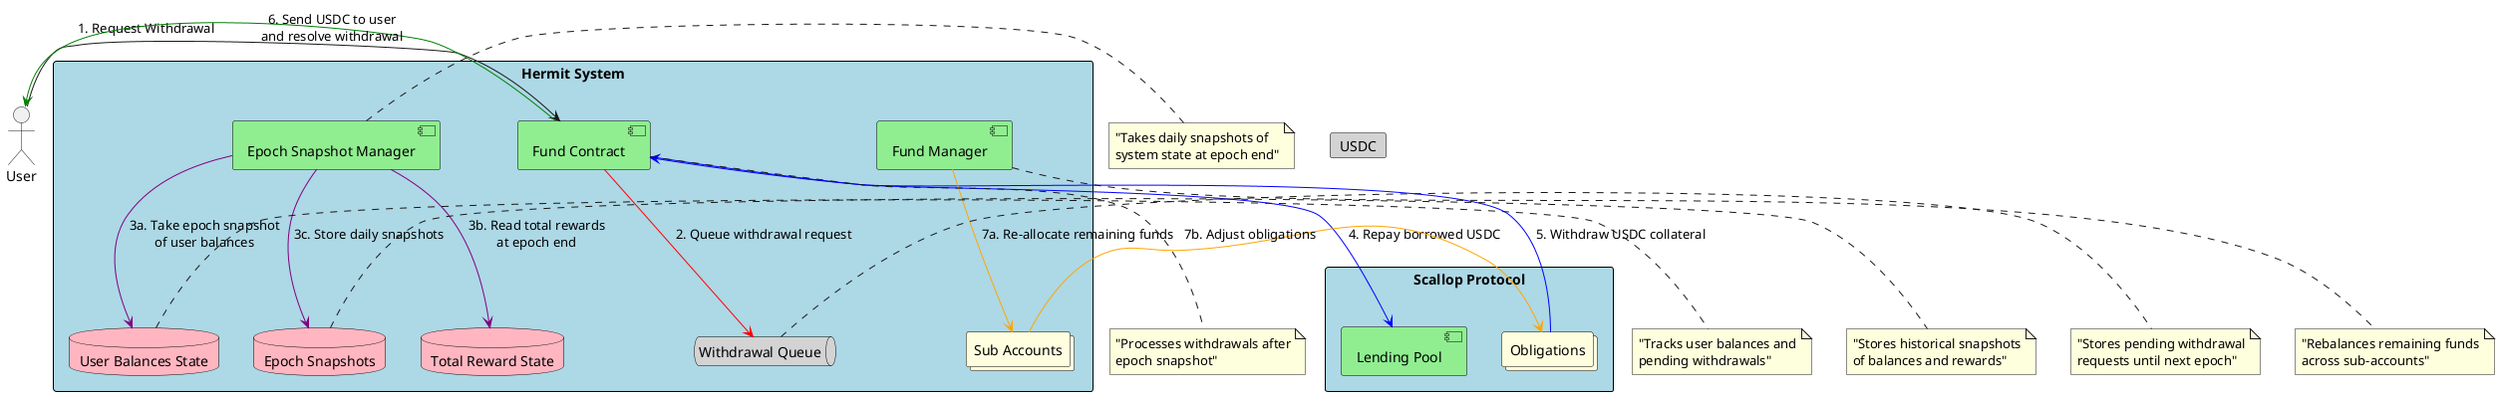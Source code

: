 @startuml Hermit Withdrawal Flow

' Define actors and components
actor "User" as user
rectangle "Hermit System" {
    component "Fund Contract" as fund
    component "Fund Manager" as fundManager
    collections "Sub Accounts" as subAccounts
    component "Epoch Snapshot Manager" as snapshotManager
    queue "Withdrawal Queue" as withdrawalQueue
    database "User Balances State" as userBalances
    database "Epoch Snapshots" as epochSnapshots
    database "Total Reward State" as totalReward
}

rectangle "Scallop Protocol" {
    collections "Obligations" as obligations
    component "Lending Pool" as lendingPool
}

' Define tokens
card "USDC" as usdc

' Define withdrawal flow
user -right-> fund : "1. Request Withdrawal"
fund -[#red]-> withdrawalQueue : "2. Queue withdrawal request"

' Epoch transition and snapshot
snapshotManager -[#purple]-> userBalances : "3a. Take epoch snapshot\nof user balances"
snapshotManager -[#purple]-> totalReward : "3b. Read total rewards\nat epoch end"
snapshotManager -[#purple]-> epochSnapshots : "3c. Store daily snapshots"

' Process withdrawals after epoch
fund -[#blue]-> lendingPool : "4. Repay borrowed USDC"
obligations -[#blue]-> fund : "5. Withdraw USDC collateral"
fund -[#green]-> user : "6. Send USDC to user\nand resolve withdrawal"

' Fund reallocation
fundManager -[#orange]-> subAccounts : "7a. Re-allocate remaining funds"
subAccounts -[#orange]-> obligations : "7b. Adjust obligations"

' Add notes
note right of withdrawalQueue : "Stores pending withdrawal\nrequests until next epoch"
note bottom of fund : "Processes withdrawals after\nepoch snapshot"
note bottom of fundManager : "Rebalances remaining funds\nacross sub-accounts"
note right of userBalances : "Tracks user balances and\npending withdrawals"
note right of snapshotManager : "Takes daily snapshots of\nsystem state at epoch end"
note right of epochSnapshots : "Stores historical snapshots\nof balances and rewards"

' Style
skinparam rectangle {
    BackgroundColor LightBlue
    BorderColor Black
}

skinparam component {
    BackgroundColor LightGreen
    BorderColor Black
}

skinparam collections {
    BackgroundColor LightYellow
    BorderColor Black
}

skinparam queue {
    BackgroundColor LightGray
    BorderColor Black
}

skinparam card {
    BackgroundColor LightGray
    BorderColor Black
}

skinparam database {
    BackgroundColor LightPink
    BorderColor Black
}

' Arrow colors
skinparam arrow {
    Color Black
}

@enduml
